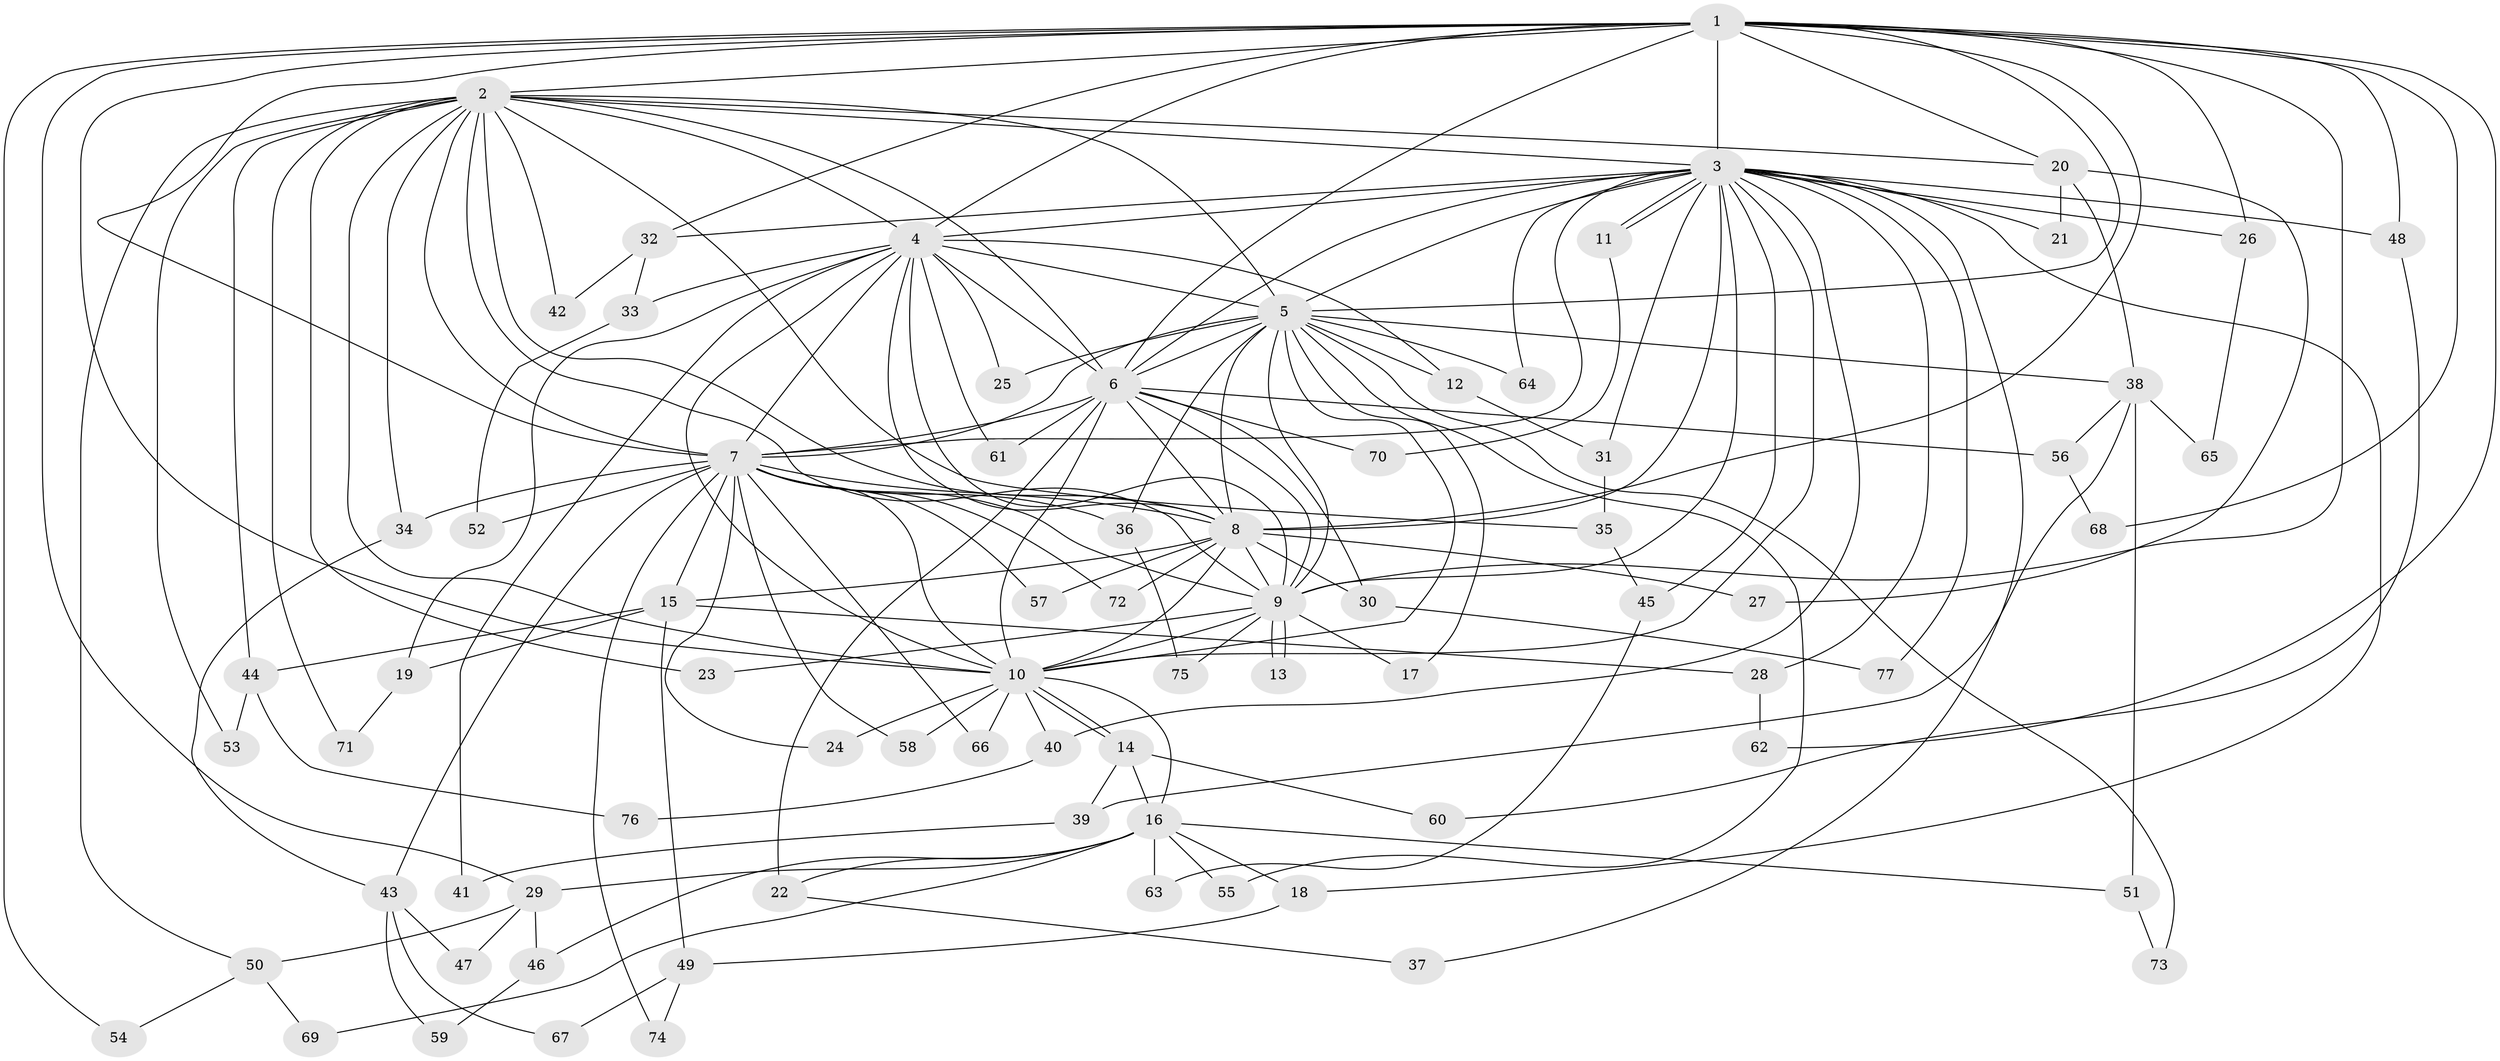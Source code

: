 // coarse degree distribution, {14: 0.0196078431372549, 20: 0.0196078431372549, 30: 0.0196078431372549, 11: 0.0196078431372549, 13: 0.0196078431372549, 15: 0.0196078431372549, 19: 0.0196078431372549, 3: 0.23529411764705882, 4: 0.11764705882352941, 1: 0.0196078431372549, 5: 0.0784313725490196, 7: 0.0196078431372549, 2: 0.37254901960784315, 6: 0.0196078431372549}
// Generated by graph-tools (version 1.1) at 2025/51/02/27/25 19:51:53]
// undirected, 77 vertices, 179 edges
graph export_dot {
graph [start="1"]
  node [color=gray90,style=filled];
  1;
  2;
  3;
  4;
  5;
  6;
  7;
  8;
  9;
  10;
  11;
  12;
  13;
  14;
  15;
  16;
  17;
  18;
  19;
  20;
  21;
  22;
  23;
  24;
  25;
  26;
  27;
  28;
  29;
  30;
  31;
  32;
  33;
  34;
  35;
  36;
  37;
  38;
  39;
  40;
  41;
  42;
  43;
  44;
  45;
  46;
  47;
  48;
  49;
  50;
  51;
  52;
  53;
  54;
  55;
  56;
  57;
  58;
  59;
  60;
  61;
  62;
  63;
  64;
  65;
  66;
  67;
  68;
  69;
  70;
  71;
  72;
  73;
  74;
  75;
  76;
  77;
  1 -- 2;
  1 -- 3;
  1 -- 4;
  1 -- 5;
  1 -- 6;
  1 -- 7;
  1 -- 8;
  1 -- 9;
  1 -- 10;
  1 -- 20;
  1 -- 26;
  1 -- 29;
  1 -- 32;
  1 -- 48;
  1 -- 54;
  1 -- 62;
  1 -- 68;
  2 -- 3;
  2 -- 4;
  2 -- 5;
  2 -- 6;
  2 -- 7;
  2 -- 8;
  2 -- 9;
  2 -- 10;
  2 -- 20;
  2 -- 23;
  2 -- 34;
  2 -- 35;
  2 -- 42;
  2 -- 44;
  2 -- 50;
  2 -- 53;
  2 -- 71;
  3 -- 4;
  3 -- 5;
  3 -- 6;
  3 -- 7;
  3 -- 8;
  3 -- 9;
  3 -- 10;
  3 -- 11;
  3 -- 11;
  3 -- 18;
  3 -- 21;
  3 -- 26;
  3 -- 28;
  3 -- 31;
  3 -- 32;
  3 -- 37;
  3 -- 40;
  3 -- 45;
  3 -- 48;
  3 -- 64;
  3 -- 77;
  4 -- 5;
  4 -- 6;
  4 -- 7;
  4 -- 8;
  4 -- 9;
  4 -- 10;
  4 -- 12;
  4 -- 19;
  4 -- 25;
  4 -- 33;
  4 -- 41;
  4 -- 61;
  5 -- 6;
  5 -- 7;
  5 -- 8;
  5 -- 9;
  5 -- 10;
  5 -- 12;
  5 -- 17;
  5 -- 25;
  5 -- 36;
  5 -- 38;
  5 -- 55;
  5 -- 64;
  5 -- 73;
  6 -- 7;
  6 -- 8;
  6 -- 9;
  6 -- 10;
  6 -- 22;
  6 -- 30;
  6 -- 56;
  6 -- 61;
  6 -- 70;
  7 -- 8;
  7 -- 9;
  7 -- 10;
  7 -- 15;
  7 -- 24;
  7 -- 34;
  7 -- 36;
  7 -- 43;
  7 -- 52;
  7 -- 57;
  7 -- 58;
  7 -- 66;
  7 -- 72;
  7 -- 74;
  8 -- 9;
  8 -- 10;
  8 -- 15;
  8 -- 27;
  8 -- 30;
  8 -- 57;
  8 -- 72;
  9 -- 10;
  9 -- 13;
  9 -- 13;
  9 -- 17;
  9 -- 23;
  9 -- 75;
  10 -- 14;
  10 -- 14;
  10 -- 16;
  10 -- 24;
  10 -- 40;
  10 -- 58;
  10 -- 66;
  11 -- 70;
  12 -- 31;
  14 -- 16;
  14 -- 39;
  14 -- 60;
  15 -- 19;
  15 -- 28;
  15 -- 44;
  15 -- 49;
  16 -- 18;
  16 -- 22;
  16 -- 29;
  16 -- 46;
  16 -- 51;
  16 -- 55;
  16 -- 63;
  16 -- 69;
  18 -- 49;
  19 -- 71;
  20 -- 21;
  20 -- 27;
  20 -- 38;
  22 -- 37;
  26 -- 65;
  28 -- 62;
  29 -- 46;
  29 -- 47;
  29 -- 50;
  30 -- 77;
  31 -- 35;
  32 -- 33;
  32 -- 42;
  33 -- 52;
  34 -- 43;
  35 -- 45;
  36 -- 75;
  38 -- 39;
  38 -- 51;
  38 -- 56;
  38 -- 65;
  39 -- 41;
  40 -- 76;
  43 -- 47;
  43 -- 59;
  43 -- 67;
  44 -- 53;
  44 -- 76;
  45 -- 63;
  46 -- 59;
  48 -- 60;
  49 -- 67;
  49 -- 74;
  50 -- 54;
  50 -- 69;
  51 -- 73;
  56 -- 68;
}
